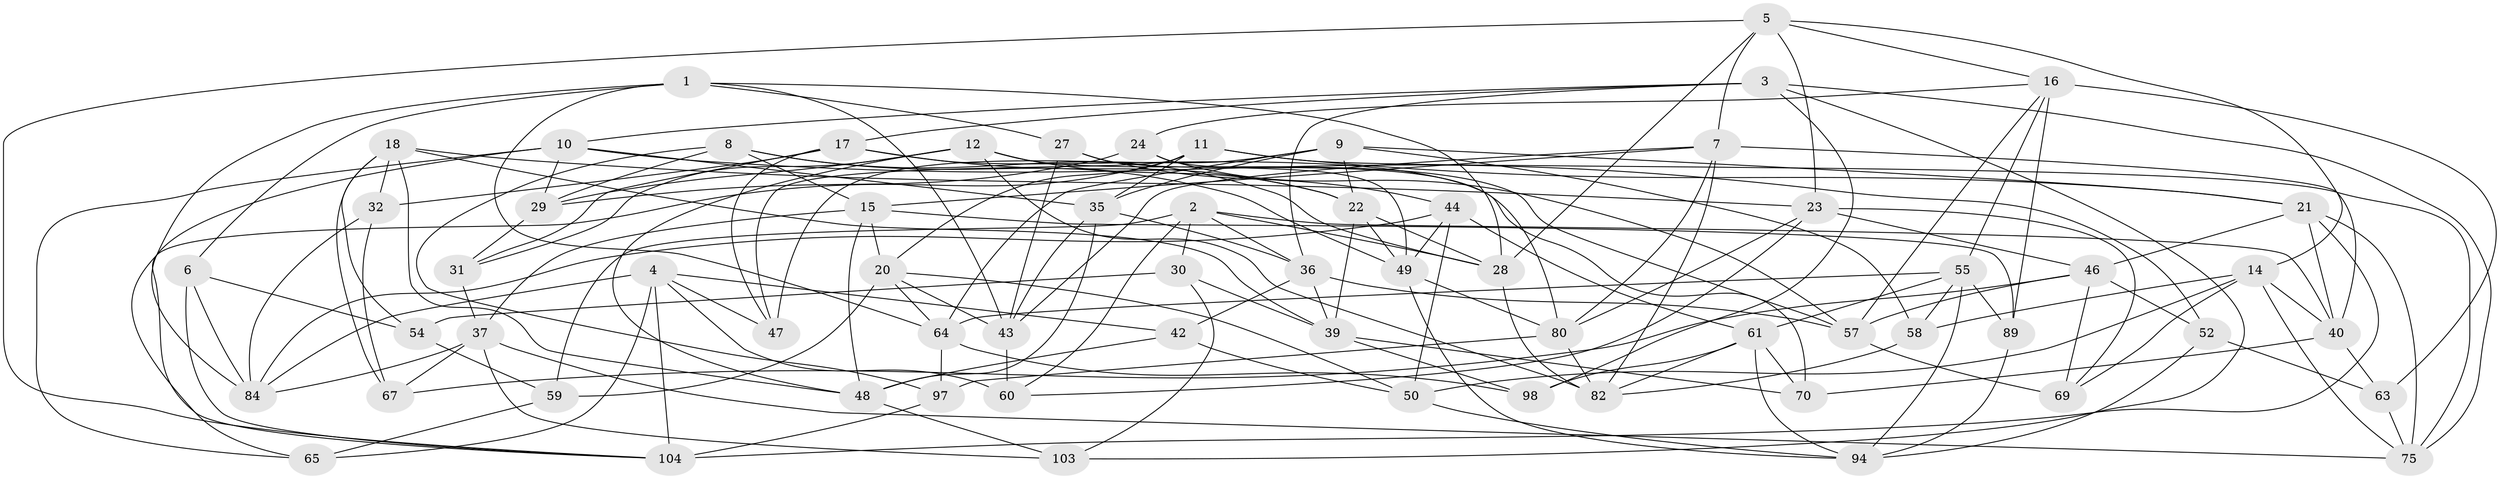 // original degree distribution, {4: 1.0}
// Generated by graph-tools (version 1.1) at 2025/11/02/27/25 16:11:42]
// undirected, 65 vertices, 171 edges
graph export_dot {
graph [start="1"]
  node [color=gray90,style=filled];
  1 [super="+56"];
  2 [super="+25"];
  3 [super="+81"];
  4 [super="+71"];
  5 [super="+105"];
  6;
  7 [super="+38"];
  8 [super="+106"];
  9 [super="+33"];
  10 [super="+88"];
  11 [super="+13"];
  12 [super="+73"];
  14 [super="+19"];
  15 [super="+95"];
  16 [super="+45"];
  17 [super="+26"];
  18 [super="+77"];
  20 [super="+51"];
  21 [super="+90"];
  22 [super="+62"];
  23 [super="+34"];
  24;
  27;
  28 [super="+53"];
  29 [super="+96"];
  30;
  31;
  32;
  35 [super="+41"];
  36 [super="+83"];
  37 [super="+91"];
  39 [super="+66"];
  40 [super="+101"];
  42;
  43 [super="+79"];
  44 [super="+87"];
  46 [super="+68"];
  47;
  48 [super="+92"];
  49 [super="+78"];
  50 [super="+86"];
  52;
  54;
  55 [super="+74"];
  57 [super="+93"];
  58;
  59;
  60;
  61 [super="+72"];
  63;
  64 [super="+76"];
  65;
  67;
  69;
  70;
  75 [super="+85"];
  80 [super="+99"];
  82 [super="+107"];
  84 [super="+100"];
  89;
  94 [super="+102"];
  97;
  98;
  103;
  104 [super="+108"];
  1 -- 6;
  1 -- 28;
  1 -- 64;
  1 -- 27;
  1 -- 84;
  1 -- 43;
  2 -- 30;
  2 -- 36;
  2 -- 28;
  2 -- 40;
  2 -- 59;
  2 -- 60;
  3 -- 10;
  3 -- 75;
  3 -- 36;
  3 -- 17;
  3 -- 98;
  3 -- 103;
  4 -- 47;
  4 -- 60;
  4 -- 65;
  4 -- 42;
  4 -- 84;
  4 -- 104;
  5 -- 23;
  5 -- 7;
  5 -- 14;
  5 -- 104;
  5 -- 16;
  5 -- 28;
  6 -- 54;
  6 -- 84;
  6 -- 104;
  7 -- 80;
  7 -- 43;
  7 -- 40;
  7 -- 82;
  7 -- 15;
  8 -- 97;
  8 -- 29 [weight=2];
  8 -- 28;
  8 -- 49;
  8 -- 15;
  9 -- 35;
  9 -- 58;
  9 -- 21;
  9 -- 47;
  9 -- 64;
  9 -- 22;
  10 -- 52;
  10 -- 29;
  10 -- 104;
  10 -- 65;
  10 -- 35;
  11 -- 20;
  11 -- 35;
  11 -- 65;
  11 -- 21;
  11 -- 47;
  11 -- 75;
  12 -- 22;
  12 -- 57;
  12 -- 82;
  12 -- 31;
  12 -- 29;
  12 -- 48;
  14 -- 40;
  14 -- 58;
  14 -- 69;
  14 -- 50;
  14 -- 75;
  15 -- 89;
  15 -- 37;
  15 -- 48;
  15 -- 20;
  16 -- 24;
  16 -- 89;
  16 -- 63;
  16 -- 57;
  16 -- 55;
  17 -- 70;
  17 -- 32;
  17 -- 31;
  17 -- 47;
  17 -- 22;
  18 -- 54;
  18 -- 32;
  18 -- 67;
  18 -- 23;
  18 -- 39;
  18 -- 48;
  20 -- 50;
  20 -- 59;
  20 -- 43;
  20 -- 64;
  21 -- 40;
  21 -- 46;
  21 -- 104;
  21 -- 75;
  22 -- 28;
  22 -- 49;
  22 -- 39;
  23 -- 69;
  23 -- 80;
  23 -- 60;
  23 -- 46;
  24 -- 29;
  24 -- 49;
  24 -- 57;
  27 -- 80;
  27 -- 43;
  27 -- 44;
  28 -- 82;
  29 -- 31;
  30 -- 103;
  30 -- 54;
  30 -- 39;
  31 -- 37;
  32 -- 67;
  32 -- 84;
  35 -- 48;
  35 -- 36;
  35 -- 43;
  36 -- 42;
  36 -- 57;
  36 -- 39;
  37 -- 103;
  37 -- 84;
  37 -- 67;
  37 -- 75;
  39 -- 70;
  39 -- 98;
  40 -- 70;
  40 -- 63;
  42 -- 48;
  42 -- 50;
  43 -- 60;
  44 -- 61;
  44 -- 50 [weight=2];
  44 -- 84;
  44 -- 49;
  46 -- 52;
  46 -- 67;
  46 -- 69;
  46 -- 57;
  48 -- 103;
  49 -- 80;
  49 -- 94;
  50 -- 94;
  52 -- 63;
  52 -- 94;
  54 -- 59;
  55 -- 94;
  55 -- 61;
  55 -- 58;
  55 -- 89;
  55 -- 64;
  57 -- 69;
  58 -- 82;
  59 -- 65;
  61 -- 98;
  61 -- 94;
  61 -- 82;
  61 -- 70;
  63 -- 75;
  64 -- 97;
  64 -- 98;
  80 -- 97;
  80 -- 82;
  89 -- 94;
  97 -- 104;
}
